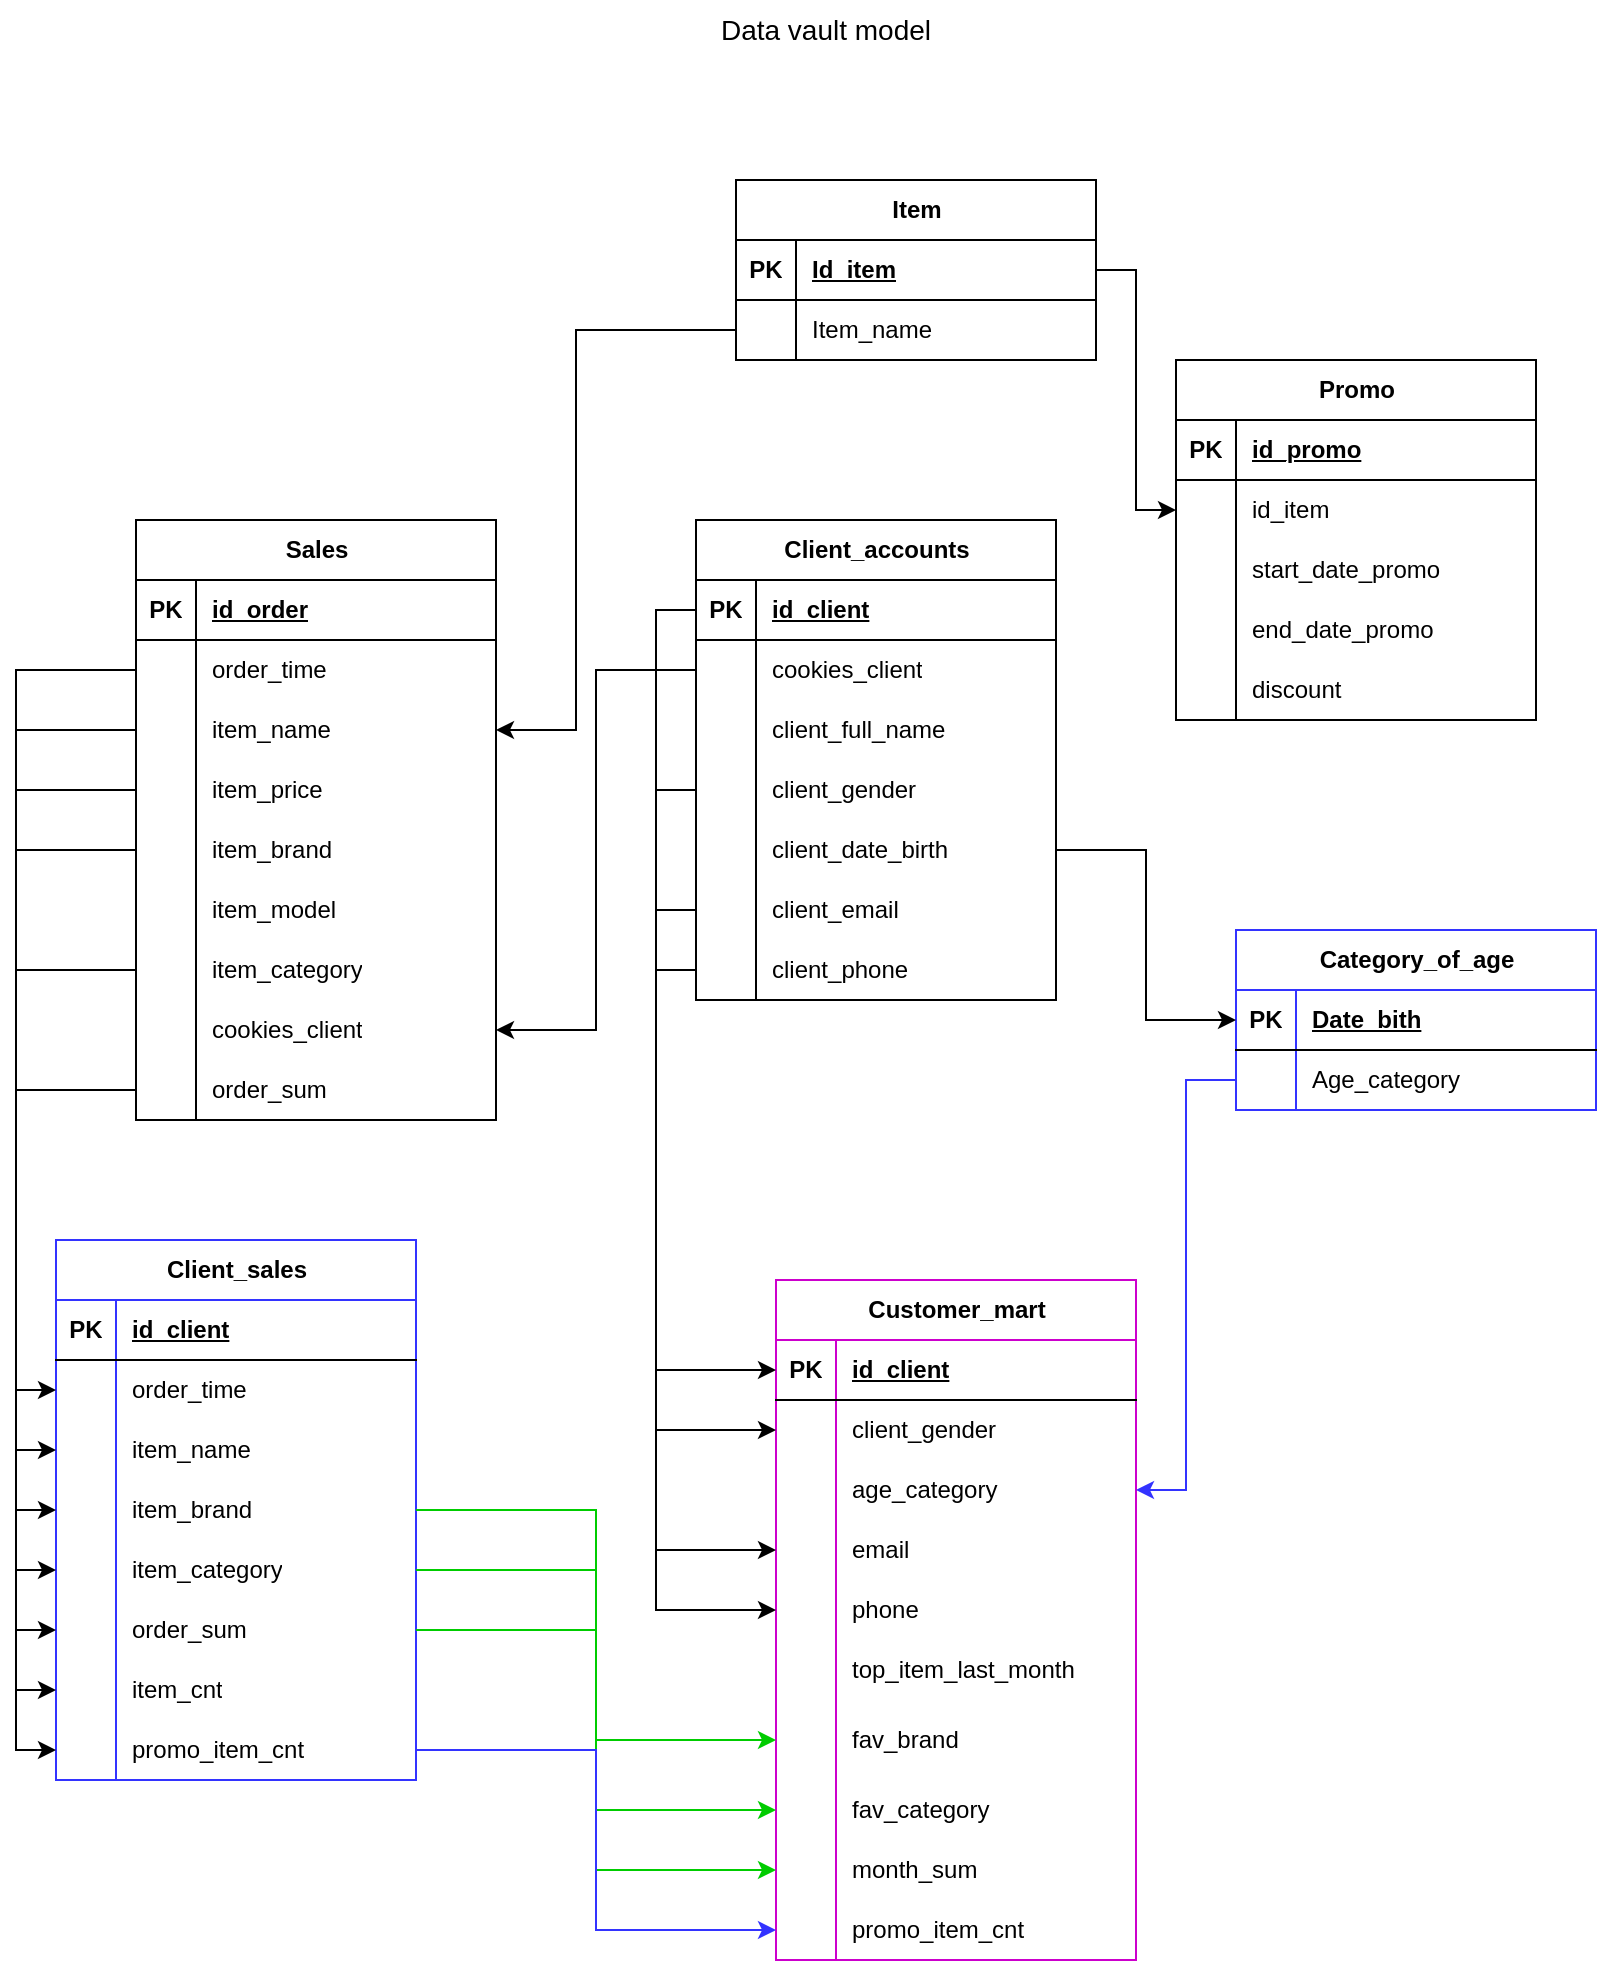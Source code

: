 <mxfile version="21.5.2" type="device">
  <diagram name="Страница 1" id="3GukHvtH6s5k8tKcg5bQ">
    <mxGraphModel dx="1002" dy="1736" grid="1" gridSize="10" guides="1" tooltips="1" connect="1" arrows="1" fold="1" page="1" pageScale="1" pageWidth="827" pageHeight="1169" math="0" shadow="0">
      <root>
        <mxCell id="0" />
        <mxCell id="1" parent="0" />
        <mxCell id="7rFT-JxXXT5qzIqkty-2-1" value="Sales" style="shape=table;startSize=30;container=1;collapsible=1;childLayout=tableLayout;fixedRows=1;rowLines=0;fontStyle=1;align=center;resizeLast=1;html=1;" parent="1" vertex="1">
          <mxGeometry x="80" y="80" width="180" height="300" as="geometry" />
        </mxCell>
        <mxCell id="7rFT-JxXXT5qzIqkty-2-2" value="" style="shape=tableRow;horizontal=0;startSize=0;swimlaneHead=0;swimlaneBody=0;fillColor=none;collapsible=0;dropTarget=0;points=[[0,0.5],[1,0.5]];portConstraint=eastwest;top=0;left=0;right=0;bottom=1;" parent="7rFT-JxXXT5qzIqkty-2-1" vertex="1">
          <mxGeometry y="30" width="180" height="30" as="geometry" />
        </mxCell>
        <mxCell id="7rFT-JxXXT5qzIqkty-2-3" value="PK" style="shape=partialRectangle;connectable=0;fillColor=none;top=0;left=0;bottom=0;right=0;fontStyle=1;overflow=hidden;whiteSpace=wrap;html=1;" parent="7rFT-JxXXT5qzIqkty-2-2" vertex="1">
          <mxGeometry width="30" height="30" as="geometry">
            <mxRectangle width="30" height="30" as="alternateBounds" />
          </mxGeometry>
        </mxCell>
        <mxCell id="7rFT-JxXXT5qzIqkty-2-4" value="id_order" style="shape=partialRectangle;connectable=0;fillColor=none;top=0;left=0;bottom=0;right=0;align=left;spacingLeft=6;fontStyle=5;overflow=hidden;whiteSpace=wrap;html=1;" parent="7rFT-JxXXT5qzIqkty-2-2" vertex="1">
          <mxGeometry x="30" width="150" height="30" as="geometry">
            <mxRectangle width="150" height="30" as="alternateBounds" />
          </mxGeometry>
        </mxCell>
        <mxCell id="7rFT-JxXXT5qzIqkty-2-5" value="" style="shape=tableRow;horizontal=0;startSize=0;swimlaneHead=0;swimlaneBody=0;fillColor=none;collapsible=0;dropTarget=0;points=[[0,0.5],[1,0.5]];portConstraint=eastwest;top=0;left=0;right=0;bottom=0;" parent="7rFT-JxXXT5qzIqkty-2-1" vertex="1">
          <mxGeometry y="60" width="180" height="30" as="geometry" />
        </mxCell>
        <mxCell id="7rFT-JxXXT5qzIqkty-2-6" value="" style="shape=partialRectangle;connectable=0;fillColor=none;top=0;left=0;bottom=0;right=0;editable=1;overflow=hidden;whiteSpace=wrap;html=1;" parent="7rFT-JxXXT5qzIqkty-2-5" vertex="1">
          <mxGeometry width="30" height="30" as="geometry">
            <mxRectangle width="30" height="30" as="alternateBounds" />
          </mxGeometry>
        </mxCell>
        <mxCell id="7rFT-JxXXT5qzIqkty-2-7" value="order_time" style="shape=partialRectangle;connectable=0;fillColor=none;top=0;left=0;bottom=0;right=0;align=left;spacingLeft=6;overflow=hidden;whiteSpace=wrap;html=1;" parent="7rFT-JxXXT5qzIqkty-2-5" vertex="1">
          <mxGeometry x="30" width="150" height="30" as="geometry">
            <mxRectangle width="150" height="30" as="alternateBounds" />
          </mxGeometry>
        </mxCell>
        <mxCell id="7rFT-JxXXT5qzIqkty-2-8" value="" style="shape=tableRow;horizontal=0;startSize=0;swimlaneHead=0;swimlaneBody=0;fillColor=none;collapsible=0;dropTarget=0;points=[[0,0.5],[1,0.5]];portConstraint=eastwest;top=0;left=0;right=0;bottom=0;" parent="7rFT-JxXXT5qzIqkty-2-1" vertex="1">
          <mxGeometry y="90" width="180" height="30" as="geometry" />
        </mxCell>
        <mxCell id="7rFT-JxXXT5qzIqkty-2-9" value="" style="shape=partialRectangle;connectable=0;fillColor=none;top=0;left=0;bottom=0;right=0;editable=1;overflow=hidden;whiteSpace=wrap;html=1;" parent="7rFT-JxXXT5qzIqkty-2-8" vertex="1">
          <mxGeometry width="30" height="30" as="geometry">
            <mxRectangle width="30" height="30" as="alternateBounds" />
          </mxGeometry>
        </mxCell>
        <mxCell id="7rFT-JxXXT5qzIqkty-2-10" value="item_name" style="shape=partialRectangle;connectable=0;fillColor=none;top=0;left=0;bottom=0;right=0;align=left;spacingLeft=6;overflow=hidden;whiteSpace=wrap;html=1;" parent="7rFT-JxXXT5qzIqkty-2-8" vertex="1">
          <mxGeometry x="30" width="150" height="30" as="geometry">
            <mxRectangle width="150" height="30" as="alternateBounds" />
          </mxGeometry>
        </mxCell>
        <mxCell id="7rFT-JxXXT5qzIqkty-2-11" value="" style="shape=tableRow;horizontal=0;startSize=0;swimlaneHead=0;swimlaneBody=0;fillColor=none;collapsible=0;dropTarget=0;points=[[0,0.5],[1,0.5]];portConstraint=eastwest;top=0;left=0;right=0;bottom=0;" parent="7rFT-JxXXT5qzIqkty-2-1" vertex="1">
          <mxGeometry y="120" width="180" height="30" as="geometry" />
        </mxCell>
        <mxCell id="7rFT-JxXXT5qzIqkty-2-12" value="" style="shape=partialRectangle;connectable=0;fillColor=none;top=0;left=0;bottom=0;right=0;editable=1;overflow=hidden;whiteSpace=wrap;html=1;" parent="7rFT-JxXXT5qzIqkty-2-11" vertex="1">
          <mxGeometry width="30" height="30" as="geometry">
            <mxRectangle width="30" height="30" as="alternateBounds" />
          </mxGeometry>
        </mxCell>
        <mxCell id="7rFT-JxXXT5qzIqkty-2-13" value="item_price" style="shape=partialRectangle;connectable=0;fillColor=none;top=0;left=0;bottom=0;right=0;align=left;spacingLeft=6;overflow=hidden;whiteSpace=wrap;html=1;" parent="7rFT-JxXXT5qzIqkty-2-11" vertex="1">
          <mxGeometry x="30" width="150" height="30" as="geometry">
            <mxRectangle width="150" height="30" as="alternateBounds" />
          </mxGeometry>
        </mxCell>
        <mxCell id="7rFT-JxXXT5qzIqkty-2-76" style="shape=tableRow;horizontal=0;startSize=0;swimlaneHead=0;swimlaneBody=0;fillColor=none;collapsible=0;dropTarget=0;points=[[0,0.5],[1,0.5]];portConstraint=eastwest;top=0;left=0;right=0;bottom=0;" parent="7rFT-JxXXT5qzIqkty-2-1" vertex="1">
          <mxGeometry y="150" width="180" height="30" as="geometry" />
        </mxCell>
        <mxCell id="7rFT-JxXXT5qzIqkty-2-77" style="shape=partialRectangle;connectable=0;fillColor=none;top=0;left=0;bottom=0;right=0;editable=1;overflow=hidden;whiteSpace=wrap;html=1;" parent="7rFT-JxXXT5qzIqkty-2-76" vertex="1">
          <mxGeometry width="30" height="30" as="geometry">
            <mxRectangle width="30" height="30" as="alternateBounds" />
          </mxGeometry>
        </mxCell>
        <mxCell id="7rFT-JxXXT5qzIqkty-2-78" value="item_brand" style="shape=partialRectangle;connectable=0;fillColor=none;top=0;left=0;bottom=0;right=0;align=left;spacingLeft=6;overflow=hidden;whiteSpace=wrap;html=1;" parent="7rFT-JxXXT5qzIqkty-2-76" vertex="1">
          <mxGeometry x="30" width="150" height="30" as="geometry">
            <mxRectangle width="150" height="30" as="alternateBounds" />
          </mxGeometry>
        </mxCell>
        <mxCell id="7rFT-JxXXT5qzIqkty-2-14" style="shape=tableRow;horizontal=0;startSize=0;swimlaneHead=0;swimlaneBody=0;fillColor=none;collapsible=0;dropTarget=0;points=[[0,0.5],[1,0.5]];portConstraint=eastwest;top=0;left=0;right=0;bottom=0;" parent="7rFT-JxXXT5qzIqkty-2-1" vertex="1">
          <mxGeometry y="180" width="180" height="30" as="geometry" />
        </mxCell>
        <mxCell id="7rFT-JxXXT5qzIqkty-2-15" style="shape=partialRectangle;connectable=0;fillColor=none;top=0;left=0;bottom=0;right=0;editable=1;overflow=hidden;whiteSpace=wrap;html=1;" parent="7rFT-JxXXT5qzIqkty-2-14" vertex="1">
          <mxGeometry width="30" height="30" as="geometry">
            <mxRectangle width="30" height="30" as="alternateBounds" />
          </mxGeometry>
        </mxCell>
        <mxCell id="7rFT-JxXXT5qzIqkty-2-16" value="item_model" style="shape=partialRectangle;connectable=0;fillColor=none;top=0;left=0;bottom=0;right=0;align=left;spacingLeft=6;overflow=hidden;whiteSpace=wrap;html=1;" parent="7rFT-JxXXT5qzIqkty-2-14" vertex="1">
          <mxGeometry x="30" width="150" height="30" as="geometry">
            <mxRectangle width="150" height="30" as="alternateBounds" />
          </mxGeometry>
        </mxCell>
        <mxCell id="7rFT-JxXXT5qzIqkty-2-17" style="shape=tableRow;horizontal=0;startSize=0;swimlaneHead=0;swimlaneBody=0;fillColor=none;collapsible=0;dropTarget=0;points=[[0,0.5],[1,0.5]];portConstraint=eastwest;top=0;left=0;right=0;bottom=0;" parent="7rFT-JxXXT5qzIqkty-2-1" vertex="1">
          <mxGeometry y="210" width="180" height="30" as="geometry" />
        </mxCell>
        <mxCell id="7rFT-JxXXT5qzIqkty-2-18" style="shape=partialRectangle;connectable=0;fillColor=none;top=0;left=0;bottom=0;right=0;editable=1;overflow=hidden;whiteSpace=wrap;html=1;" parent="7rFT-JxXXT5qzIqkty-2-17" vertex="1">
          <mxGeometry width="30" height="30" as="geometry">
            <mxRectangle width="30" height="30" as="alternateBounds" />
          </mxGeometry>
        </mxCell>
        <mxCell id="7rFT-JxXXT5qzIqkty-2-19" value="item_category" style="shape=partialRectangle;connectable=0;fillColor=none;top=0;left=0;bottom=0;right=0;align=left;spacingLeft=6;overflow=hidden;whiteSpace=wrap;html=1;" parent="7rFT-JxXXT5qzIqkty-2-17" vertex="1">
          <mxGeometry x="30" width="150" height="30" as="geometry">
            <mxRectangle width="150" height="30" as="alternateBounds" />
          </mxGeometry>
        </mxCell>
        <mxCell id="7rFT-JxXXT5qzIqkty-2-23" style="shape=tableRow;horizontal=0;startSize=0;swimlaneHead=0;swimlaneBody=0;fillColor=none;collapsible=0;dropTarget=0;points=[[0,0.5],[1,0.5]];portConstraint=eastwest;top=0;left=0;right=0;bottom=0;" parent="7rFT-JxXXT5qzIqkty-2-1" vertex="1">
          <mxGeometry y="240" width="180" height="30" as="geometry" />
        </mxCell>
        <mxCell id="7rFT-JxXXT5qzIqkty-2-24" style="shape=partialRectangle;connectable=0;fillColor=none;top=0;left=0;bottom=0;right=0;editable=1;overflow=hidden;whiteSpace=wrap;html=1;" parent="7rFT-JxXXT5qzIqkty-2-23" vertex="1">
          <mxGeometry width="30" height="30" as="geometry">
            <mxRectangle width="30" height="30" as="alternateBounds" />
          </mxGeometry>
        </mxCell>
        <mxCell id="7rFT-JxXXT5qzIqkty-2-25" value="cookies_client" style="shape=partialRectangle;connectable=0;fillColor=none;top=0;left=0;bottom=0;right=0;align=left;spacingLeft=6;overflow=hidden;whiteSpace=wrap;html=1;" parent="7rFT-JxXXT5qzIqkty-2-23" vertex="1">
          <mxGeometry x="30" width="150" height="30" as="geometry">
            <mxRectangle width="150" height="30" as="alternateBounds" />
          </mxGeometry>
        </mxCell>
        <mxCell id="7rFT-JxXXT5qzIqkty-2-20" style="shape=tableRow;horizontal=0;startSize=0;swimlaneHead=0;swimlaneBody=0;fillColor=none;collapsible=0;dropTarget=0;points=[[0,0.5],[1,0.5]];portConstraint=eastwest;top=0;left=0;right=0;bottom=0;" parent="7rFT-JxXXT5qzIqkty-2-1" vertex="1">
          <mxGeometry y="270" width="180" height="30" as="geometry" />
        </mxCell>
        <mxCell id="7rFT-JxXXT5qzIqkty-2-21" style="shape=partialRectangle;connectable=0;fillColor=none;top=0;left=0;bottom=0;right=0;editable=1;overflow=hidden;whiteSpace=wrap;html=1;" parent="7rFT-JxXXT5qzIqkty-2-20" vertex="1">
          <mxGeometry width="30" height="30" as="geometry">
            <mxRectangle width="30" height="30" as="alternateBounds" />
          </mxGeometry>
        </mxCell>
        <mxCell id="7rFT-JxXXT5qzIqkty-2-22" value="order_sum" style="shape=partialRectangle;connectable=0;fillColor=none;top=0;left=0;bottom=0;right=0;align=left;spacingLeft=6;overflow=hidden;whiteSpace=wrap;html=1;" parent="7rFT-JxXXT5qzIqkty-2-20" vertex="1">
          <mxGeometry x="30" width="150" height="30" as="geometry">
            <mxRectangle width="150" height="30" as="alternateBounds" />
          </mxGeometry>
        </mxCell>
        <mxCell id="7rFT-JxXXT5qzIqkty-2-26" value="Client_accounts" style="shape=table;startSize=30;container=1;collapsible=1;childLayout=tableLayout;fixedRows=1;rowLines=0;fontStyle=1;align=center;resizeLast=1;html=1;" parent="1" vertex="1">
          <mxGeometry x="360" y="80" width="180" height="240" as="geometry" />
        </mxCell>
        <mxCell id="7rFT-JxXXT5qzIqkty-2-27" value="" style="shape=tableRow;horizontal=0;startSize=0;swimlaneHead=0;swimlaneBody=0;fillColor=none;collapsible=0;dropTarget=0;points=[[0,0.5],[1,0.5]];portConstraint=eastwest;top=0;left=0;right=0;bottom=1;" parent="7rFT-JxXXT5qzIqkty-2-26" vertex="1">
          <mxGeometry y="30" width="180" height="30" as="geometry" />
        </mxCell>
        <mxCell id="7rFT-JxXXT5qzIqkty-2-28" value="PK" style="shape=partialRectangle;connectable=0;fillColor=none;top=0;left=0;bottom=0;right=0;fontStyle=1;overflow=hidden;whiteSpace=wrap;html=1;" parent="7rFT-JxXXT5qzIqkty-2-27" vertex="1">
          <mxGeometry width="30" height="30" as="geometry">
            <mxRectangle width="30" height="30" as="alternateBounds" />
          </mxGeometry>
        </mxCell>
        <mxCell id="7rFT-JxXXT5qzIqkty-2-29" value="id_client" style="shape=partialRectangle;connectable=0;fillColor=none;top=0;left=0;bottom=0;right=0;align=left;spacingLeft=6;fontStyle=5;overflow=hidden;whiteSpace=wrap;html=1;" parent="7rFT-JxXXT5qzIqkty-2-27" vertex="1">
          <mxGeometry x="30" width="150" height="30" as="geometry">
            <mxRectangle width="150" height="30" as="alternateBounds" />
          </mxGeometry>
        </mxCell>
        <mxCell id="7rFT-JxXXT5qzIqkty-2-30" value="" style="shape=tableRow;horizontal=0;startSize=0;swimlaneHead=0;swimlaneBody=0;fillColor=none;collapsible=0;dropTarget=0;points=[[0,0.5],[1,0.5]];portConstraint=eastwest;top=0;left=0;right=0;bottom=0;" parent="7rFT-JxXXT5qzIqkty-2-26" vertex="1">
          <mxGeometry y="60" width="180" height="30" as="geometry" />
        </mxCell>
        <mxCell id="7rFT-JxXXT5qzIqkty-2-31" value="" style="shape=partialRectangle;connectable=0;fillColor=none;top=0;left=0;bottom=0;right=0;editable=1;overflow=hidden;whiteSpace=wrap;html=1;" parent="7rFT-JxXXT5qzIqkty-2-30" vertex="1">
          <mxGeometry width="30" height="30" as="geometry">
            <mxRectangle width="30" height="30" as="alternateBounds" />
          </mxGeometry>
        </mxCell>
        <mxCell id="7rFT-JxXXT5qzIqkty-2-32" value="cookies_client" style="shape=partialRectangle;connectable=0;fillColor=none;top=0;left=0;bottom=0;right=0;align=left;spacingLeft=6;overflow=hidden;whiteSpace=wrap;html=1;" parent="7rFT-JxXXT5qzIqkty-2-30" vertex="1">
          <mxGeometry x="30" width="150" height="30" as="geometry">
            <mxRectangle width="150" height="30" as="alternateBounds" />
          </mxGeometry>
        </mxCell>
        <mxCell id="7rFT-JxXXT5qzIqkty-2-33" value="" style="shape=tableRow;horizontal=0;startSize=0;swimlaneHead=0;swimlaneBody=0;fillColor=none;collapsible=0;dropTarget=0;points=[[0,0.5],[1,0.5]];portConstraint=eastwest;top=0;left=0;right=0;bottom=0;" parent="7rFT-JxXXT5qzIqkty-2-26" vertex="1">
          <mxGeometry y="90" width="180" height="30" as="geometry" />
        </mxCell>
        <mxCell id="7rFT-JxXXT5qzIqkty-2-34" value="" style="shape=partialRectangle;connectable=0;fillColor=none;top=0;left=0;bottom=0;right=0;editable=1;overflow=hidden;whiteSpace=wrap;html=1;" parent="7rFT-JxXXT5qzIqkty-2-33" vertex="1">
          <mxGeometry width="30" height="30" as="geometry">
            <mxRectangle width="30" height="30" as="alternateBounds" />
          </mxGeometry>
        </mxCell>
        <mxCell id="7rFT-JxXXT5qzIqkty-2-35" value="client_full_name" style="shape=partialRectangle;connectable=0;fillColor=none;top=0;left=0;bottom=0;right=0;align=left;spacingLeft=6;overflow=hidden;whiteSpace=wrap;html=1;" parent="7rFT-JxXXT5qzIqkty-2-33" vertex="1">
          <mxGeometry x="30" width="150" height="30" as="geometry">
            <mxRectangle width="150" height="30" as="alternateBounds" />
          </mxGeometry>
        </mxCell>
        <mxCell id="7rFT-JxXXT5qzIqkty-2-36" value="" style="shape=tableRow;horizontal=0;startSize=0;swimlaneHead=0;swimlaneBody=0;fillColor=none;collapsible=0;dropTarget=0;points=[[0,0.5],[1,0.5]];portConstraint=eastwest;top=0;left=0;right=0;bottom=0;" parent="7rFT-JxXXT5qzIqkty-2-26" vertex="1">
          <mxGeometry y="120" width="180" height="30" as="geometry" />
        </mxCell>
        <mxCell id="7rFT-JxXXT5qzIqkty-2-37" value="" style="shape=partialRectangle;connectable=0;fillColor=none;top=0;left=0;bottom=0;right=0;editable=1;overflow=hidden;whiteSpace=wrap;html=1;" parent="7rFT-JxXXT5qzIqkty-2-36" vertex="1">
          <mxGeometry width="30" height="30" as="geometry">
            <mxRectangle width="30" height="30" as="alternateBounds" />
          </mxGeometry>
        </mxCell>
        <mxCell id="7rFT-JxXXT5qzIqkty-2-38" value="client_gender" style="shape=partialRectangle;connectable=0;fillColor=none;top=0;left=0;bottom=0;right=0;align=left;spacingLeft=6;overflow=hidden;whiteSpace=wrap;html=1;" parent="7rFT-JxXXT5qzIqkty-2-36" vertex="1">
          <mxGeometry x="30" width="150" height="30" as="geometry">
            <mxRectangle width="150" height="30" as="alternateBounds" />
          </mxGeometry>
        </mxCell>
        <mxCell id="7rFT-JxXXT5qzIqkty-2-39" style="shape=tableRow;horizontal=0;startSize=0;swimlaneHead=0;swimlaneBody=0;fillColor=none;collapsible=0;dropTarget=0;points=[[0,0.5],[1,0.5]];portConstraint=eastwest;top=0;left=0;right=0;bottom=0;" parent="7rFT-JxXXT5qzIqkty-2-26" vertex="1">
          <mxGeometry y="150" width="180" height="30" as="geometry" />
        </mxCell>
        <mxCell id="7rFT-JxXXT5qzIqkty-2-40" style="shape=partialRectangle;connectable=0;fillColor=none;top=0;left=0;bottom=0;right=0;editable=1;overflow=hidden;whiteSpace=wrap;html=1;" parent="7rFT-JxXXT5qzIqkty-2-39" vertex="1">
          <mxGeometry width="30" height="30" as="geometry">
            <mxRectangle width="30" height="30" as="alternateBounds" />
          </mxGeometry>
        </mxCell>
        <mxCell id="7rFT-JxXXT5qzIqkty-2-41" value="client_date_birth" style="shape=partialRectangle;connectable=0;fillColor=none;top=0;left=0;bottom=0;right=0;align=left;spacingLeft=6;overflow=hidden;whiteSpace=wrap;html=1;" parent="7rFT-JxXXT5qzIqkty-2-39" vertex="1">
          <mxGeometry x="30" width="150" height="30" as="geometry">
            <mxRectangle width="150" height="30" as="alternateBounds" />
          </mxGeometry>
        </mxCell>
        <mxCell id="7rFT-JxXXT5qzIqkty-2-42" style="shape=tableRow;horizontal=0;startSize=0;swimlaneHead=0;swimlaneBody=0;fillColor=none;collapsible=0;dropTarget=0;points=[[0,0.5],[1,0.5]];portConstraint=eastwest;top=0;left=0;right=0;bottom=0;" parent="7rFT-JxXXT5qzIqkty-2-26" vertex="1">
          <mxGeometry y="180" width="180" height="30" as="geometry" />
        </mxCell>
        <mxCell id="7rFT-JxXXT5qzIqkty-2-43" style="shape=partialRectangle;connectable=0;fillColor=none;top=0;left=0;bottom=0;right=0;editable=1;overflow=hidden;whiteSpace=wrap;html=1;" parent="7rFT-JxXXT5qzIqkty-2-42" vertex="1">
          <mxGeometry width="30" height="30" as="geometry">
            <mxRectangle width="30" height="30" as="alternateBounds" />
          </mxGeometry>
        </mxCell>
        <mxCell id="7rFT-JxXXT5qzIqkty-2-44" value="client_email" style="shape=partialRectangle;connectable=0;fillColor=none;top=0;left=0;bottom=0;right=0;align=left;spacingLeft=6;overflow=hidden;whiteSpace=wrap;html=1;" parent="7rFT-JxXXT5qzIqkty-2-42" vertex="1">
          <mxGeometry x="30" width="150" height="30" as="geometry">
            <mxRectangle width="150" height="30" as="alternateBounds" />
          </mxGeometry>
        </mxCell>
        <mxCell id="7rFT-JxXXT5qzIqkty-2-45" style="shape=tableRow;horizontal=0;startSize=0;swimlaneHead=0;swimlaneBody=0;fillColor=none;collapsible=0;dropTarget=0;points=[[0,0.5],[1,0.5]];portConstraint=eastwest;top=0;left=0;right=0;bottom=0;" parent="7rFT-JxXXT5qzIqkty-2-26" vertex="1">
          <mxGeometry y="210" width="180" height="30" as="geometry" />
        </mxCell>
        <mxCell id="7rFT-JxXXT5qzIqkty-2-46" style="shape=partialRectangle;connectable=0;fillColor=none;top=0;left=0;bottom=0;right=0;editable=1;overflow=hidden;whiteSpace=wrap;html=1;" parent="7rFT-JxXXT5qzIqkty-2-45" vertex="1">
          <mxGeometry width="30" height="30" as="geometry">
            <mxRectangle width="30" height="30" as="alternateBounds" />
          </mxGeometry>
        </mxCell>
        <mxCell id="7rFT-JxXXT5qzIqkty-2-47" value="client_phone" style="shape=partialRectangle;connectable=0;fillColor=none;top=0;left=0;bottom=0;right=0;align=left;spacingLeft=6;overflow=hidden;whiteSpace=wrap;html=1;" parent="7rFT-JxXXT5qzIqkty-2-45" vertex="1">
          <mxGeometry x="30" width="150" height="30" as="geometry">
            <mxRectangle width="150" height="30" as="alternateBounds" />
          </mxGeometry>
        </mxCell>
        <mxCell id="7rFT-JxXXT5qzIqkty-2-51" value="Promo" style="shape=table;startSize=30;container=1;collapsible=1;childLayout=tableLayout;fixedRows=1;rowLines=0;fontStyle=1;align=center;resizeLast=1;html=1;" parent="1" vertex="1">
          <mxGeometry x="600" width="180" height="180" as="geometry" />
        </mxCell>
        <mxCell id="7rFT-JxXXT5qzIqkty-2-52" value="" style="shape=tableRow;horizontal=0;startSize=0;swimlaneHead=0;swimlaneBody=0;fillColor=none;collapsible=0;dropTarget=0;points=[[0,0.5],[1,0.5]];portConstraint=eastwest;top=0;left=0;right=0;bottom=1;" parent="7rFT-JxXXT5qzIqkty-2-51" vertex="1">
          <mxGeometry y="30" width="180" height="30" as="geometry" />
        </mxCell>
        <mxCell id="7rFT-JxXXT5qzIqkty-2-53" value="PK" style="shape=partialRectangle;connectable=0;fillColor=none;top=0;left=0;bottom=0;right=0;fontStyle=1;overflow=hidden;whiteSpace=wrap;html=1;" parent="7rFT-JxXXT5qzIqkty-2-52" vertex="1">
          <mxGeometry width="30" height="30" as="geometry">
            <mxRectangle width="30" height="30" as="alternateBounds" />
          </mxGeometry>
        </mxCell>
        <mxCell id="7rFT-JxXXT5qzIqkty-2-54" value="id_promo" style="shape=partialRectangle;connectable=0;fillColor=none;top=0;left=0;bottom=0;right=0;align=left;spacingLeft=6;fontStyle=5;overflow=hidden;whiteSpace=wrap;html=1;" parent="7rFT-JxXXT5qzIqkty-2-52" vertex="1">
          <mxGeometry x="30" width="150" height="30" as="geometry">
            <mxRectangle width="150" height="30" as="alternateBounds" />
          </mxGeometry>
        </mxCell>
        <mxCell id="7rFT-JxXXT5qzIqkty-2-55" value="" style="shape=tableRow;horizontal=0;startSize=0;swimlaneHead=0;swimlaneBody=0;fillColor=none;collapsible=0;dropTarget=0;points=[[0,0.5],[1,0.5]];portConstraint=eastwest;top=0;left=0;right=0;bottom=0;" parent="7rFT-JxXXT5qzIqkty-2-51" vertex="1">
          <mxGeometry y="60" width="180" height="30" as="geometry" />
        </mxCell>
        <mxCell id="7rFT-JxXXT5qzIqkty-2-56" value="" style="shape=partialRectangle;connectable=0;fillColor=none;top=0;left=0;bottom=0;right=0;editable=1;overflow=hidden;whiteSpace=wrap;html=1;" parent="7rFT-JxXXT5qzIqkty-2-55" vertex="1">
          <mxGeometry width="30" height="30" as="geometry">
            <mxRectangle width="30" height="30" as="alternateBounds" />
          </mxGeometry>
        </mxCell>
        <mxCell id="7rFT-JxXXT5qzIqkty-2-57" value="id_item" style="shape=partialRectangle;connectable=0;fillColor=none;top=0;left=0;bottom=0;right=0;align=left;spacingLeft=6;overflow=hidden;whiteSpace=wrap;html=1;" parent="7rFT-JxXXT5qzIqkty-2-55" vertex="1">
          <mxGeometry x="30" width="150" height="30" as="geometry">
            <mxRectangle width="150" height="30" as="alternateBounds" />
          </mxGeometry>
        </mxCell>
        <mxCell id="7rFT-JxXXT5qzIqkty-2-58" value="" style="shape=tableRow;horizontal=0;startSize=0;swimlaneHead=0;swimlaneBody=0;fillColor=none;collapsible=0;dropTarget=0;points=[[0,0.5],[1,0.5]];portConstraint=eastwest;top=0;left=0;right=0;bottom=0;" parent="7rFT-JxXXT5qzIqkty-2-51" vertex="1">
          <mxGeometry y="90" width="180" height="30" as="geometry" />
        </mxCell>
        <mxCell id="7rFT-JxXXT5qzIqkty-2-59" value="" style="shape=partialRectangle;connectable=0;fillColor=none;top=0;left=0;bottom=0;right=0;editable=1;overflow=hidden;whiteSpace=wrap;html=1;" parent="7rFT-JxXXT5qzIqkty-2-58" vertex="1">
          <mxGeometry width="30" height="30" as="geometry">
            <mxRectangle width="30" height="30" as="alternateBounds" />
          </mxGeometry>
        </mxCell>
        <mxCell id="7rFT-JxXXT5qzIqkty-2-60" value="start_date_promo" style="shape=partialRectangle;connectable=0;fillColor=none;top=0;left=0;bottom=0;right=0;align=left;spacingLeft=6;overflow=hidden;whiteSpace=wrap;html=1;" parent="7rFT-JxXXT5qzIqkty-2-58" vertex="1">
          <mxGeometry x="30" width="150" height="30" as="geometry">
            <mxRectangle width="150" height="30" as="alternateBounds" />
          </mxGeometry>
        </mxCell>
        <mxCell id="7rFT-JxXXT5qzIqkty-2-61" value="" style="shape=tableRow;horizontal=0;startSize=0;swimlaneHead=0;swimlaneBody=0;fillColor=none;collapsible=0;dropTarget=0;points=[[0,0.5],[1,0.5]];portConstraint=eastwest;top=0;left=0;right=0;bottom=0;" parent="7rFT-JxXXT5qzIqkty-2-51" vertex="1">
          <mxGeometry y="120" width="180" height="30" as="geometry" />
        </mxCell>
        <mxCell id="7rFT-JxXXT5qzIqkty-2-62" value="" style="shape=partialRectangle;connectable=0;fillColor=none;top=0;left=0;bottom=0;right=0;editable=1;overflow=hidden;whiteSpace=wrap;html=1;" parent="7rFT-JxXXT5qzIqkty-2-61" vertex="1">
          <mxGeometry width="30" height="30" as="geometry">
            <mxRectangle width="30" height="30" as="alternateBounds" />
          </mxGeometry>
        </mxCell>
        <mxCell id="7rFT-JxXXT5qzIqkty-2-63" value="end_date_promo" style="shape=partialRectangle;connectable=0;fillColor=none;top=0;left=0;bottom=0;right=0;align=left;spacingLeft=6;overflow=hidden;whiteSpace=wrap;html=1;" parent="7rFT-JxXXT5qzIqkty-2-61" vertex="1">
          <mxGeometry x="30" width="150" height="30" as="geometry">
            <mxRectangle width="150" height="30" as="alternateBounds" />
          </mxGeometry>
        </mxCell>
        <mxCell id="7rFT-JxXXT5qzIqkty-2-64" style="shape=tableRow;horizontal=0;startSize=0;swimlaneHead=0;swimlaneBody=0;fillColor=none;collapsible=0;dropTarget=0;points=[[0,0.5],[1,0.5]];portConstraint=eastwest;top=0;left=0;right=0;bottom=0;" parent="7rFT-JxXXT5qzIqkty-2-51" vertex="1">
          <mxGeometry y="150" width="180" height="30" as="geometry" />
        </mxCell>
        <mxCell id="7rFT-JxXXT5qzIqkty-2-65" style="shape=partialRectangle;connectable=0;fillColor=none;top=0;left=0;bottom=0;right=0;editable=1;overflow=hidden;whiteSpace=wrap;html=1;" parent="7rFT-JxXXT5qzIqkty-2-64" vertex="1">
          <mxGeometry width="30" height="30" as="geometry">
            <mxRectangle width="30" height="30" as="alternateBounds" />
          </mxGeometry>
        </mxCell>
        <mxCell id="7rFT-JxXXT5qzIqkty-2-66" value="discount" style="shape=partialRectangle;connectable=0;fillColor=none;top=0;left=0;bottom=0;right=0;align=left;spacingLeft=6;overflow=hidden;whiteSpace=wrap;html=1;" parent="7rFT-JxXXT5qzIqkty-2-64" vertex="1">
          <mxGeometry x="30" width="150" height="30" as="geometry">
            <mxRectangle width="150" height="30" as="alternateBounds" />
          </mxGeometry>
        </mxCell>
        <mxCell id="7rFT-JxXXT5qzIqkty-2-79" value="Customer_mart" style="shape=table;startSize=30;container=1;collapsible=1;childLayout=tableLayout;fixedRows=1;rowLines=0;fontStyle=1;align=center;resizeLast=1;html=1;strokeColor=#CC00CC;" parent="1" vertex="1">
          <mxGeometry x="400" y="460" width="180" height="340" as="geometry" />
        </mxCell>
        <mxCell id="7rFT-JxXXT5qzIqkty-2-80" value="" style="shape=tableRow;horizontal=0;startSize=0;swimlaneHead=0;swimlaneBody=0;fillColor=none;collapsible=0;dropTarget=0;points=[[0,0.5],[1,0.5]];portConstraint=eastwest;top=0;left=0;right=0;bottom=1;" parent="7rFT-JxXXT5qzIqkty-2-79" vertex="1">
          <mxGeometry y="30" width="180" height="30" as="geometry" />
        </mxCell>
        <mxCell id="7rFT-JxXXT5qzIqkty-2-81" value="PK" style="shape=partialRectangle;connectable=0;fillColor=none;top=0;left=0;bottom=0;right=0;fontStyle=1;overflow=hidden;whiteSpace=wrap;html=1;" parent="7rFT-JxXXT5qzIqkty-2-80" vertex="1">
          <mxGeometry width="30" height="30" as="geometry">
            <mxRectangle width="30" height="30" as="alternateBounds" />
          </mxGeometry>
        </mxCell>
        <mxCell id="7rFT-JxXXT5qzIqkty-2-82" value="id_client" style="shape=partialRectangle;connectable=0;fillColor=none;top=0;left=0;bottom=0;right=0;align=left;spacingLeft=6;fontStyle=5;overflow=hidden;whiteSpace=wrap;html=1;" parent="7rFT-JxXXT5qzIqkty-2-80" vertex="1">
          <mxGeometry x="30" width="150" height="30" as="geometry">
            <mxRectangle width="150" height="30" as="alternateBounds" />
          </mxGeometry>
        </mxCell>
        <mxCell id="7rFT-JxXXT5qzIqkty-2-83" value="" style="shape=tableRow;horizontal=0;startSize=0;swimlaneHead=0;swimlaneBody=0;fillColor=none;collapsible=0;dropTarget=0;points=[[0,0.5],[1,0.5]];portConstraint=eastwest;top=0;left=0;right=0;bottom=0;" parent="7rFT-JxXXT5qzIqkty-2-79" vertex="1">
          <mxGeometry y="60" width="180" height="30" as="geometry" />
        </mxCell>
        <mxCell id="7rFT-JxXXT5qzIqkty-2-84" value="" style="shape=partialRectangle;connectable=0;fillColor=none;top=0;left=0;bottom=0;right=0;editable=1;overflow=hidden;whiteSpace=wrap;html=1;" parent="7rFT-JxXXT5qzIqkty-2-83" vertex="1">
          <mxGeometry width="30" height="30" as="geometry">
            <mxRectangle width="30" height="30" as="alternateBounds" />
          </mxGeometry>
        </mxCell>
        <mxCell id="7rFT-JxXXT5qzIqkty-2-85" value="client_gender" style="shape=partialRectangle;connectable=0;fillColor=none;top=0;left=0;bottom=0;right=0;align=left;spacingLeft=6;overflow=hidden;whiteSpace=wrap;html=1;" parent="7rFT-JxXXT5qzIqkty-2-83" vertex="1">
          <mxGeometry x="30" width="150" height="30" as="geometry">
            <mxRectangle width="150" height="30" as="alternateBounds" />
          </mxGeometry>
        </mxCell>
        <mxCell id="7rFT-JxXXT5qzIqkty-2-86" value="" style="shape=tableRow;horizontal=0;startSize=0;swimlaneHead=0;swimlaneBody=0;fillColor=none;collapsible=0;dropTarget=0;points=[[0,0.5],[1,0.5]];portConstraint=eastwest;top=0;left=0;right=0;bottom=0;" parent="7rFT-JxXXT5qzIqkty-2-79" vertex="1">
          <mxGeometry y="90" width="180" height="30" as="geometry" />
        </mxCell>
        <mxCell id="7rFT-JxXXT5qzIqkty-2-87" value="" style="shape=partialRectangle;connectable=0;fillColor=none;top=0;left=0;bottom=0;right=0;editable=1;overflow=hidden;whiteSpace=wrap;html=1;" parent="7rFT-JxXXT5qzIqkty-2-86" vertex="1">
          <mxGeometry width="30" height="30" as="geometry">
            <mxRectangle width="30" height="30" as="alternateBounds" />
          </mxGeometry>
        </mxCell>
        <mxCell id="7rFT-JxXXT5qzIqkty-2-88" value="age_category" style="shape=partialRectangle;connectable=0;fillColor=none;top=0;left=0;bottom=0;right=0;align=left;spacingLeft=6;overflow=hidden;whiteSpace=wrap;html=1;" parent="7rFT-JxXXT5qzIqkty-2-86" vertex="1">
          <mxGeometry x="30" width="150" height="30" as="geometry">
            <mxRectangle width="150" height="30" as="alternateBounds" />
          </mxGeometry>
        </mxCell>
        <mxCell id="7rFT-JxXXT5qzIqkty-2-89" value="" style="shape=tableRow;horizontal=0;startSize=0;swimlaneHead=0;swimlaneBody=0;fillColor=none;collapsible=0;dropTarget=0;points=[[0,0.5],[1,0.5]];portConstraint=eastwest;top=0;left=0;right=0;bottom=0;" parent="7rFT-JxXXT5qzIqkty-2-79" vertex="1">
          <mxGeometry y="120" width="180" height="30" as="geometry" />
        </mxCell>
        <mxCell id="7rFT-JxXXT5qzIqkty-2-90" value="" style="shape=partialRectangle;connectable=0;fillColor=none;top=0;left=0;bottom=0;right=0;editable=1;overflow=hidden;whiteSpace=wrap;html=1;" parent="7rFT-JxXXT5qzIqkty-2-89" vertex="1">
          <mxGeometry width="30" height="30" as="geometry">
            <mxRectangle width="30" height="30" as="alternateBounds" />
          </mxGeometry>
        </mxCell>
        <mxCell id="7rFT-JxXXT5qzIqkty-2-91" value="email" style="shape=partialRectangle;connectable=0;fillColor=none;top=0;left=0;bottom=0;right=0;align=left;spacingLeft=6;overflow=hidden;whiteSpace=wrap;html=1;" parent="7rFT-JxXXT5qzIqkty-2-89" vertex="1">
          <mxGeometry x="30" width="150" height="30" as="geometry">
            <mxRectangle width="150" height="30" as="alternateBounds" />
          </mxGeometry>
        </mxCell>
        <mxCell id="7rFT-JxXXT5qzIqkty-2-92" style="shape=tableRow;horizontal=0;startSize=0;swimlaneHead=0;swimlaneBody=0;fillColor=none;collapsible=0;dropTarget=0;points=[[0,0.5],[1,0.5]];portConstraint=eastwest;top=0;left=0;right=0;bottom=0;" parent="7rFT-JxXXT5qzIqkty-2-79" vertex="1">
          <mxGeometry y="150" width="180" height="30" as="geometry" />
        </mxCell>
        <mxCell id="7rFT-JxXXT5qzIqkty-2-93" style="shape=partialRectangle;connectable=0;fillColor=none;top=0;left=0;bottom=0;right=0;editable=1;overflow=hidden;whiteSpace=wrap;html=1;" parent="7rFT-JxXXT5qzIqkty-2-92" vertex="1">
          <mxGeometry width="30" height="30" as="geometry">
            <mxRectangle width="30" height="30" as="alternateBounds" />
          </mxGeometry>
        </mxCell>
        <mxCell id="7rFT-JxXXT5qzIqkty-2-94" value="phone" style="shape=partialRectangle;connectable=0;fillColor=none;top=0;left=0;bottom=0;right=0;align=left;spacingLeft=6;overflow=hidden;whiteSpace=wrap;html=1;" parent="7rFT-JxXXT5qzIqkty-2-92" vertex="1">
          <mxGeometry x="30" width="150" height="30" as="geometry">
            <mxRectangle width="150" height="30" as="alternateBounds" />
          </mxGeometry>
        </mxCell>
        <mxCell id="7rFT-JxXXT5qzIqkty-2-95" style="shape=tableRow;horizontal=0;startSize=0;swimlaneHead=0;swimlaneBody=0;fillColor=none;collapsible=0;dropTarget=0;points=[[0,0.5],[1,0.5]];portConstraint=eastwest;top=0;left=0;right=0;bottom=0;" parent="7rFT-JxXXT5qzIqkty-2-79" vertex="1">
          <mxGeometry y="180" width="180" height="30" as="geometry" />
        </mxCell>
        <mxCell id="7rFT-JxXXT5qzIqkty-2-96" style="shape=partialRectangle;connectable=0;fillColor=none;top=0;left=0;bottom=0;right=0;editable=1;overflow=hidden;whiteSpace=wrap;html=1;" parent="7rFT-JxXXT5qzIqkty-2-95" vertex="1">
          <mxGeometry width="30" height="30" as="geometry">
            <mxRectangle width="30" height="30" as="alternateBounds" />
          </mxGeometry>
        </mxCell>
        <mxCell id="7rFT-JxXXT5qzIqkty-2-97" value="top_item_last_month" style="shape=partialRectangle;connectable=0;fillColor=none;top=0;left=0;bottom=0;right=0;align=left;spacingLeft=6;overflow=hidden;whiteSpace=wrap;html=1;" parent="7rFT-JxXXT5qzIqkty-2-95" vertex="1">
          <mxGeometry x="30" width="150" height="30" as="geometry">
            <mxRectangle width="150" height="30" as="alternateBounds" />
          </mxGeometry>
        </mxCell>
        <mxCell id="7rFT-JxXXT5qzIqkty-2-98" style="shape=tableRow;horizontal=0;startSize=0;swimlaneHead=0;swimlaneBody=0;fillColor=none;collapsible=0;dropTarget=0;points=[[0,0.5],[1,0.5]];portConstraint=eastwest;top=0;left=0;right=0;bottom=0;" parent="7rFT-JxXXT5qzIqkty-2-79" vertex="1">
          <mxGeometry y="210" width="180" height="40" as="geometry" />
        </mxCell>
        <mxCell id="7rFT-JxXXT5qzIqkty-2-99" style="shape=partialRectangle;connectable=0;fillColor=none;top=0;left=0;bottom=0;right=0;editable=1;overflow=hidden;whiteSpace=wrap;html=1;" parent="7rFT-JxXXT5qzIqkty-2-98" vertex="1">
          <mxGeometry width="30" height="40" as="geometry">
            <mxRectangle width="30" height="40" as="alternateBounds" />
          </mxGeometry>
        </mxCell>
        <mxCell id="7rFT-JxXXT5qzIqkty-2-100" value="fav_brand" style="shape=partialRectangle;connectable=0;fillColor=none;top=0;left=0;bottom=0;right=0;align=left;spacingLeft=6;overflow=hidden;whiteSpace=wrap;html=1;" parent="7rFT-JxXXT5qzIqkty-2-98" vertex="1">
          <mxGeometry x="30" width="150" height="40" as="geometry">
            <mxRectangle width="150" height="40" as="alternateBounds" />
          </mxGeometry>
        </mxCell>
        <mxCell id="7rFT-JxXXT5qzIqkty-2-104" style="shape=tableRow;horizontal=0;startSize=0;swimlaneHead=0;swimlaneBody=0;fillColor=none;collapsible=0;dropTarget=0;points=[[0,0.5],[1,0.5]];portConstraint=eastwest;top=0;left=0;right=0;bottom=0;" parent="7rFT-JxXXT5qzIqkty-2-79" vertex="1">
          <mxGeometry y="250" width="180" height="30" as="geometry" />
        </mxCell>
        <mxCell id="7rFT-JxXXT5qzIqkty-2-105" style="shape=partialRectangle;connectable=0;fillColor=none;top=0;left=0;bottom=0;right=0;editable=1;overflow=hidden;whiteSpace=wrap;html=1;" parent="7rFT-JxXXT5qzIqkty-2-104" vertex="1">
          <mxGeometry width="30" height="30" as="geometry">
            <mxRectangle width="30" height="30" as="alternateBounds" />
          </mxGeometry>
        </mxCell>
        <mxCell id="7rFT-JxXXT5qzIqkty-2-106" value="fav_category" style="shape=partialRectangle;connectable=0;fillColor=none;top=0;left=0;bottom=0;right=0;align=left;spacingLeft=6;overflow=hidden;whiteSpace=wrap;html=1;" parent="7rFT-JxXXT5qzIqkty-2-104" vertex="1">
          <mxGeometry x="30" width="150" height="30" as="geometry">
            <mxRectangle width="150" height="30" as="alternateBounds" />
          </mxGeometry>
        </mxCell>
        <mxCell id="7rFT-JxXXT5qzIqkty-2-101" style="shape=tableRow;horizontal=0;startSize=0;swimlaneHead=0;swimlaneBody=0;fillColor=none;collapsible=0;dropTarget=0;points=[[0,0.5],[1,0.5]];portConstraint=eastwest;top=0;left=0;right=0;bottom=0;" parent="7rFT-JxXXT5qzIqkty-2-79" vertex="1">
          <mxGeometry y="280" width="180" height="30" as="geometry" />
        </mxCell>
        <mxCell id="7rFT-JxXXT5qzIqkty-2-102" style="shape=partialRectangle;connectable=0;fillColor=none;top=0;left=0;bottom=0;right=0;editable=1;overflow=hidden;whiteSpace=wrap;html=1;" parent="7rFT-JxXXT5qzIqkty-2-101" vertex="1">
          <mxGeometry width="30" height="30" as="geometry">
            <mxRectangle width="30" height="30" as="alternateBounds" />
          </mxGeometry>
        </mxCell>
        <mxCell id="7rFT-JxXXT5qzIqkty-2-103" value="month_sum" style="shape=partialRectangle;connectable=0;fillColor=none;top=0;left=0;bottom=0;right=0;align=left;spacingLeft=6;overflow=hidden;whiteSpace=wrap;html=1;" parent="7rFT-JxXXT5qzIqkty-2-101" vertex="1">
          <mxGeometry x="30" width="150" height="30" as="geometry">
            <mxRectangle width="150" height="30" as="alternateBounds" />
          </mxGeometry>
        </mxCell>
        <mxCell id="7rFT-JxXXT5qzIqkty-2-107" style="shape=tableRow;horizontal=0;startSize=0;swimlaneHead=0;swimlaneBody=0;fillColor=none;collapsible=0;dropTarget=0;points=[[0,0.5],[1,0.5]];portConstraint=eastwest;top=0;left=0;right=0;bottom=0;" parent="7rFT-JxXXT5qzIqkty-2-79" vertex="1">
          <mxGeometry y="310" width="180" height="30" as="geometry" />
        </mxCell>
        <mxCell id="7rFT-JxXXT5qzIqkty-2-108" style="shape=partialRectangle;connectable=0;fillColor=none;top=0;left=0;bottom=0;right=0;editable=1;overflow=hidden;whiteSpace=wrap;html=1;" parent="7rFT-JxXXT5qzIqkty-2-107" vertex="1">
          <mxGeometry width="30" height="30" as="geometry">
            <mxRectangle width="30" height="30" as="alternateBounds" />
          </mxGeometry>
        </mxCell>
        <mxCell id="7rFT-JxXXT5qzIqkty-2-109" value="promo_item_cnt" style="shape=partialRectangle;connectable=0;fillColor=none;top=0;left=0;bottom=0;right=0;align=left;spacingLeft=6;overflow=hidden;whiteSpace=wrap;html=1;" parent="7rFT-JxXXT5qzIqkty-2-107" vertex="1">
          <mxGeometry x="30" width="150" height="30" as="geometry">
            <mxRectangle width="150" height="30" as="alternateBounds" />
          </mxGeometry>
        </mxCell>
        <mxCell id="7rFT-JxXXT5qzIqkty-2-110" style="edgeStyle=orthogonalEdgeStyle;rounded=0;orthogonalLoop=1;jettySize=auto;html=1;entryX=0;entryY=0.5;entryDx=0;entryDy=0;exitX=0;exitY=0.5;exitDx=0;exitDy=0;" parent="1" source="7rFT-JxXXT5qzIqkty-2-27" target="7rFT-JxXXT5qzIqkty-2-80" edge="1">
          <mxGeometry relative="1" as="geometry" />
        </mxCell>
        <mxCell id="7rFT-JxXXT5qzIqkty-2-111" style="edgeStyle=orthogonalEdgeStyle;rounded=0;orthogonalLoop=1;jettySize=auto;html=1;entryX=0;entryY=0.5;entryDx=0;entryDy=0;exitX=0;exitY=0.5;exitDx=0;exitDy=0;" parent="1" source="7rFT-JxXXT5qzIqkty-2-36" target="7rFT-JxXXT5qzIqkty-2-83" edge="1">
          <mxGeometry relative="1" as="geometry" />
        </mxCell>
        <mxCell id="7rFT-JxXXT5qzIqkty-2-112" style="edgeStyle=orthogonalEdgeStyle;rounded=0;orthogonalLoop=1;jettySize=auto;html=1;entryX=0;entryY=0.5;entryDx=0;entryDy=0;exitX=0;exitY=0.5;exitDx=0;exitDy=0;" parent="1" source="7rFT-JxXXT5qzIqkty-2-42" target="7rFT-JxXXT5qzIqkty-2-89" edge="1">
          <mxGeometry relative="1" as="geometry" />
        </mxCell>
        <mxCell id="7rFT-JxXXT5qzIqkty-2-113" style="edgeStyle=orthogonalEdgeStyle;rounded=0;orthogonalLoop=1;jettySize=auto;html=1;exitX=0;exitY=0.5;exitDx=0;exitDy=0;" parent="1" source="7rFT-JxXXT5qzIqkty-2-45" target="7rFT-JxXXT5qzIqkty-2-92" edge="1">
          <mxGeometry relative="1" as="geometry" />
        </mxCell>
        <mxCell id="7rFT-JxXXT5qzIqkty-2-114" value="Category_of_age" style="shape=table;startSize=30;container=1;collapsible=1;childLayout=tableLayout;fixedRows=1;rowLines=0;fontStyle=1;align=center;resizeLast=1;html=1;strokeColor=#3333FF;" parent="1" vertex="1">
          <mxGeometry x="630" y="285" width="180" height="90" as="geometry" />
        </mxCell>
        <mxCell id="7rFT-JxXXT5qzIqkty-2-115" value="" style="shape=tableRow;horizontal=0;startSize=0;swimlaneHead=0;swimlaneBody=0;fillColor=none;collapsible=0;dropTarget=0;points=[[0,0.5],[1,0.5]];portConstraint=eastwest;top=0;left=0;right=0;bottom=1;" parent="7rFT-JxXXT5qzIqkty-2-114" vertex="1">
          <mxGeometry y="30" width="180" height="30" as="geometry" />
        </mxCell>
        <mxCell id="7rFT-JxXXT5qzIqkty-2-116" value="PK" style="shape=partialRectangle;connectable=0;fillColor=none;top=0;left=0;bottom=0;right=0;fontStyle=1;overflow=hidden;whiteSpace=wrap;html=1;" parent="7rFT-JxXXT5qzIqkty-2-115" vertex="1">
          <mxGeometry width="30" height="30" as="geometry">
            <mxRectangle width="30" height="30" as="alternateBounds" />
          </mxGeometry>
        </mxCell>
        <mxCell id="7rFT-JxXXT5qzIqkty-2-117" value="Date_bith" style="shape=partialRectangle;connectable=0;fillColor=none;top=0;left=0;bottom=0;right=0;align=left;spacingLeft=6;fontStyle=5;overflow=hidden;whiteSpace=wrap;html=1;" parent="7rFT-JxXXT5qzIqkty-2-115" vertex="1">
          <mxGeometry x="30" width="150" height="30" as="geometry">
            <mxRectangle width="150" height="30" as="alternateBounds" />
          </mxGeometry>
        </mxCell>
        <mxCell id="7rFT-JxXXT5qzIqkty-2-118" value="" style="shape=tableRow;horizontal=0;startSize=0;swimlaneHead=0;swimlaneBody=0;fillColor=none;collapsible=0;dropTarget=0;points=[[0,0.5],[1,0.5]];portConstraint=eastwest;top=0;left=0;right=0;bottom=0;" parent="7rFT-JxXXT5qzIqkty-2-114" vertex="1">
          <mxGeometry y="60" width="180" height="30" as="geometry" />
        </mxCell>
        <mxCell id="7rFT-JxXXT5qzIqkty-2-119" value="" style="shape=partialRectangle;connectable=0;fillColor=none;top=0;left=0;bottom=0;right=0;editable=1;overflow=hidden;whiteSpace=wrap;html=1;" parent="7rFT-JxXXT5qzIqkty-2-118" vertex="1">
          <mxGeometry width="30" height="30" as="geometry">
            <mxRectangle width="30" height="30" as="alternateBounds" />
          </mxGeometry>
        </mxCell>
        <mxCell id="7rFT-JxXXT5qzIqkty-2-120" value="Age_category" style="shape=partialRectangle;connectable=0;fillColor=none;top=0;left=0;bottom=0;right=0;align=left;spacingLeft=6;overflow=hidden;whiteSpace=wrap;html=1;" parent="7rFT-JxXXT5qzIqkty-2-118" vertex="1">
          <mxGeometry x="30" width="150" height="30" as="geometry">
            <mxRectangle width="150" height="30" as="alternateBounds" />
          </mxGeometry>
        </mxCell>
        <mxCell id="7rFT-JxXXT5qzIqkty-2-127" style="edgeStyle=orthogonalEdgeStyle;rounded=0;orthogonalLoop=1;jettySize=auto;html=1;entryX=0;entryY=0.5;entryDx=0;entryDy=0;" parent="1" source="7rFT-JxXXT5qzIqkty-2-39" target="7rFT-JxXXT5qzIqkty-2-115" edge="1">
          <mxGeometry relative="1" as="geometry" />
        </mxCell>
        <mxCell id="7rFT-JxXXT5qzIqkty-2-128" style="edgeStyle=orthogonalEdgeStyle;rounded=0;orthogonalLoop=1;jettySize=auto;html=1;entryX=1;entryY=0.5;entryDx=0;entryDy=0;strokeColor=#3333FF;" parent="1" source="7rFT-JxXXT5qzIqkty-2-118" target="7rFT-JxXXT5qzIqkty-2-86" edge="1">
          <mxGeometry relative="1" as="geometry" />
        </mxCell>
        <mxCell id="7rFT-JxXXT5qzIqkty-2-129" value="Client_sales" style="shape=table;startSize=30;container=1;collapsible=1;childLayout=tableLayout;fixedRows=1;rowLines=0;fontStyle=1;align=center;resizeLast=1;html=1;strokeColor=#3333FF;" parent="1" vertex="1">
          <mxGeometry x="40" y="440" width="180" height="270" as="geometry" />
        </mxCell>
        <mxCell id="7rFT-JxXXT5qzIqkty-2-130" value="" style="shape=tableRow;horizontal=0;startSize=0;swimlaneHead=0;swimlaneBody=0;fillColor=none;collapsible=0;dropTarget=0;points=[[0,0.5],[1,0.5]];portConstraint=eastwest;top=0;left=0;right=0;bottom=1;" parent="7rFT-JxXXT5qzIqkty-2-129" vertex="1">
          <mxGeometry y="30" width="180" height="30" as="geometry" />
        </mxCell>
        <mxCell id="7rFT-JxXXT5qzIqkty-2-131" value="PK" style="shape=partialRectangle;connectable=0;fillColor=none;top=0;left=0;bottom=0;right=0;fontStyle=1;overflow=hidden;whiteSpace=wrap;html=1;" parent="7rFT-JxXXT5qzIqkty-2-130" vertex="1">
          <mxGeometry width="30" height="30" as="geometry">
            <mxRectangle width="30" height="30" as="alternateBounds" />
          </mxGeometry>
        </mxCell>
        <mxCell id="7rFT-JxXXT5qzIqkty-2-132" value="id_client" style="shape=partialRectangle;connectable=0;fillColor=none;top=0;left=0;bottom=0;right=0;align=left;spacingLeft=6;fontStyle=5;overflow=hidden;whiteSpace=wrap;html=1;" parent="7rFT-JxXXT5qzIqkty-2-130" vertex="1">
          <mxGeometry x="30" width="150" height="30" as="geometry">
            <mxRectangle width="150" height="30" as="alternateBounds" />
          </mxGeometry>
        </mxCell>
        <mxCell id="7rFT-JxXXT5qzIqkty-2-133" value="" style="shape=tableRow;horizontal=0;startSize=0;swimlaneHead=0;swimlaneBody=0;fillColor=none;collapsible=0;dropTarget=0;points=[[0,0.5],[1,0.5]];portConstraint=eastwest;top=0;left=0;right=0;bottom=0;" parent="7rFT-JxXXT5qzIqkty-2-129" vertex="1">
          <mxGeometry y="60" width="180" height="30" as="geometry" />
        </mxCell>
        <mxCell id="7rFT-JxXXT5qzIqkty-2-134" value="" style="shape=partialRectangle;connectable=0;fillColor=none;top=0;left=0;bottom=0;right=0;editable=1;overflow=hidden;whiteSpace=wrap;html=1;" parent="7rFT-JxXXT5qzIqkty-2-133" vertex="1">
          <mxGeometry width="30" height="30" as="geometry">
            <mxRectangle width="30" height="30" as="alternateBounds" />
          </mxGeometry>
        </mxCell>
        <mxCell id="7rFT-JxXXT5qzIqkty-2-135" value="order_time" style="shape=partialRectangle;connectable=0;fillColor=none;top=0;left=0;bottom=0;right=0;align=left;spacingLeft=6;overflow=hidden;whiteSpace=wrap;html=1;" parent="7rFT-JxXXT5qzIqkty-2-133" vertex="1">
          <mxGeometry x="30" width="150" height="30" as="geometry">
            <mxRectangle width="150" height="30" as="alternateBounds" />
          </mxGeometry>
        </mxCell>
        <mxCell id="7rFT-JxXXT5qzIqkty-2-136" value="" style="shape=tableRow;horizontal=0;startSize=0;swimlaneHead=0;swimlaneBody=0;fillColor=none;collapsible=0;dropTarget=0;points=[[0,0.5],[1,0.5]];portConstraint=eastwest;top=0;left=0;right=0;bottom=0;" parent="7rFT-JxXXT5qzIqkty-2-129" vertex="1">
          <mxGeometry y="90" width="180" height="30" as="geometry" />
        </mxCell>
        <mxCell id="7rFT-JxXXT5qzIqkty-2-137" value="" style="shape=partialRectangle;connectable=0;fillColor=none;top=0;left=0;bottom=0;right=0;editable=1;overflow=hidden;whiteSpace=wrap;html=1;" parent="7rFT-JxXXT5qzIqkty-2-136" vertex="1">
          <mxGeometry width="30" height="30" as="geometry">
            <mxRectangle width="30" height="30" as="alternateBounds" />
          </mxGeometry>
        </mxCell>
        <mxCell id="7rFT-JxXXT5qzIqkty-2-138" value="item_name" style="shape=partialRectangle;connectable=0;fillColor=none;top=0;left=0;bottom=0;right=0;align=left;spacingLeft=6;overflow=hidden;whiteSpace=wrap;html=1;" parent="7rFT-JxXXT5qzIqkty-2-136" vertex="1">
          <mxGeometry x="30" width="150" height="30" as="geometry">
            <mxRectangle width="150" height="30" as="alternateBounds" />
          </mxGeometry>
        </mxCell>
        <mxCell id="7rFT-JxXXT5qzIqkty-2-139" value="" style="shape=tableRow;horizontal=0;startSize=0;swimlaneHead=0;swimlaneBody=0;fillColor=none;collapsible=0;dropTarget=0;points=[[0,0.5],[1,0.5]];portConstraint=eastwest;top=0;left=0;right=0;bottom=0;" parent="7rFT-JxXXT5qzIqkty-2-129" vertex="1">
          <mxGeometry y="120" width="180" height="30" as="geometry" />
        </mxCell>
        <mxCell id="7rFT-JxXXT5qzIqkty-2-140" value="" style="shape=partialRectangle;connectable=0;fillColor=none;top=0;left=0;bottom=0;right=0;editable=1;overflow=hidden;whiteSpace=wrap;html=1;" parent="7rFT-JxXXT5qzIqkty-2-139" vertex="1">
          <mxGeometry width="30" height="30" as="geometry">
            <mxRectangle width="30" height="30" as="alternateBounds" />
          </mxGeometry>
        </mxCell>
        <mxCell id="7rFT-JxXXT5qzIqkty-2-141" value="item_brand" style="shape=partialRectangle;connectable=0;fillColor=none;top=0;left=0;bottom=0;right=0;align=left;spacingLeft=6;overflow=hidden;whiteSpace=wrap;html=1;" parent="7rFT-JxXXT5qzIqkty-2-139" vertex="1">
          <mxGeometry x="30" width="150" height="30" as="geometry">
            <mxRectangle width="150" height="30" as="alternateBounds" />
          </mxGeometry>
        </mxCell>
        <mxCell id="7rFT-JxXXT5qzIqkty-2-146" style="shape=tableRow;horizontal=0;startSize=0;swimlaneHead=0;swimlaneBody=0;fillColor=none;collapsible=0;dropTarget=0;points=[[0,0.5],[1,0.5]];portConstraint=eastwest;top=0;left=0;right=0;bottom=0;" parent="7rFT-JxXXT5qzIqkty-2-129" vertex="1">
          <mxGeometry y="150" width="180" height="30" as="geometry" />
        </mxCell>
        <mxCell id="7rFT-JxXXT5qzIqkty-2-147" style="shape=partialRectangle;connectable=0;fillColor=none;top=0;left=0;bottom=0;right=0;editable=1;overflow=hidden;whiteSpace=wrap;html=1;" parent="7rFT-JxXXT5qzIqkty-2-146" vertex="1">
          <mxGeometry width="30" height="30" as="geometry">
            <mxRectangle width="30" height="30" as="alternateBounds" />
          </mxGeometry>
        </mxCell>
        <mxCell id="7rFT-JxXXT5qzIqkty-2-148" value="item_category" style="shape=partialRectangle;connectable=0;fillColor=none;top=0;left=0;bottom=0;right=0;align=left;spacingLeft=6;overflow=hidden;whiteSpace=wrap;html=1;" parent="7rFT-JxXXT5qzIqkty-2-146" vertex="1">
          <mxGeometry x="30" width="150" height="30" as="geometry">
            <mxRectangle width="150" height="30" as="alternateBounds" />
          </mxGeometry>
        </mxCell>
        <mxCell id="7rFT-JxXXT5qzIqkty-2-143" style="shape=tableRow;horizontal=0;startSize=0;swimlaneHead=0;swimlaneBody=0;fillColor=none;collapsible=0;dropTarget=0;points=[[0,0.5],[1,0.5]];portConstraint=eastwest;top=0;left=0;right=0;bottom=0;" parent="7rFT-JxXXT5qzIqkty-2-129" vertex="1">
          <mxGeometry y="180" width="180" height="30" as="geometry" />
        </mxCell>
        <mxCell id="7rFT-JxXXT5qzIqkty-2-144" style="shape=partialRectangle;connectable=0;fillColor=none;top=0;left=0;bottom=0;right=0;editable=1;overflow=hidden;whiteSpace=wrap;html=1;" parent="7rFT-JxXXT5qzIqkty-2-143" vertex="1">
          <mxGeometry width="30" height="30" as="geometry">
            <mxRectangle width="30" height="30" as="alternateBounds" />
          </mxGeometry>
        </mxCell>
        <mxCell id="7rFT-JxXXT5qzIqkty-2-145" value="order_sum" style="shape=partialRectangle;connectable=0;fillColor=none;top=0;left=0;bottom=0;right=0;align=left;spacingLeft=6;overflow=hidden;whiteSpace=wrap;html=1;" parent="7rFT-JxXXT5qzIqkty-2-143" vertex="1">
          <mxGeometry x="30" width="150" height="30" as="geometry">
            <mxRectangle width="150" height="30" as="alternateBounds" />
          </mxGeometry>
        </mxCell>
        <mxCell id="7rFT-JxXXT5qzIqkty-2-173" style="shape=tableRow;horizontal=0;startSize=0;swimlaneHead=0;swimlaneBody=0;fillColor=none;collapsible=0;dropTarget=0;points=[[0,0.5],[1,0.5]];portConstraint=eastwest;top=0;left=0;right=0;bottom=0;" parent="7rFT-JxXXT5qzIqkty-2-129" vertex="1">
          <mxGeometry y="210" width="180" height="30" as="geometry" />
        </mxCell>
        <mxCell id="7rFT-JxXXT5qzIqkty-2-174" style="shape=partialRectangle;connectable=0;fillColor=none;top=0;left=0;bottom=0;right=0;editable=1;overflow=hidden;whiteSpace=wrap;html=1;" parent="7rFT-JxXXT5qzIqkty-2-173" vertex="1">
          <mxGeometry width="30" height="30" as="geometry">
            <mxRectangle width="30" height="30" as="alternateBounds" />
          </mxGeometry>
        </mxCell>
        <mxCell id="7rFT-JxXXT5qzIqkty-2-175" value="item_cnt" style="shape=partialRectangle;connectable=0;fillColor=none;top=0;left=0;bottom=0;right=0;align=left;spacingLeft=6;overflow=hidden;whiteSpace=wrap;html=1;" parent="7rFT-JxXXT5qzIqkty-2-173" vertex="1">
          <mxGeometry x="30" width="150" height="30" as="geometry">
            <mxRectangle width="150" height="30" as="alternateBounds" />
          </mxGeometry>
        </mxCell>
        <mxCell id="7rFT-JxXXT5qzIqkty-2-149" style="shape=tableRow;horizontal=0;startSize=0;swimlaneHead=0;swimlaneBody=0;fillColor=none;collapsible=0;dropTarget=0;points=[[0,0.5],[1,0.5]];portConstraint=eastwest;top=0;left=0;right=0;bottom=0;" parent="7rFT-JxXXT5qzIqkty-2-129" vertex="1">
          <mxGeometry y="240" width="180" height="30" as="geometry" />
        </mxCell>
        <mxCell id="7rFT-JxXXT5qzIqkty-2-150" style="shape=partialRectangle;connectable=0;fillColor=none;top=0;left=0;bottom=0;right=0;editable=1;overflow=hidden;whiteSpace=wrap;html=1;" parent="7rFT-JxXXT5qzIqkty-2-149" vertex="1">
          <mxGeometry width="30" height="30" as="geometry">
            <mxRectangle width="30" height="30" as="alternateBounds" />
          </mxGeometry>
        </mxCell>
        <mxCell id="7rFT-JxXXT5qzIqkty-2-151" value="promo_item_cnt" style="shape=partialRectangle;connectable=0;fillColor=none;top=0;left=0;bottom=0;right=0;align=left;spacingLeft=6;overflow=hidden;whiteSpace=wrap;html=1;" parent="7rFT-JxXXT5qzIqkty-2-149" vertex="1">
          <mxGeometry x="30" width="150" height="30" as="geometry">
            <mxRectangle width="150" height="30" as="alternateBounds" />
          </mxGeometry>
        </mxCell>
        <mxCell id="7rFT-JxXXT5qzIqkty-2-142" style="edgeStyle=orthogonalEdgeStyle;rounded=0;orthogonalLoop=1;jettySize=auto;html=1;entryX=1;entryY=0.5;entryDx=0;entryDy=0;" parent="1" source="7rFT-JxXXT5qzIqkty-2-30" target="7rFT-JxXXT5qzIqkty-2-23" edge="1">
          <mxGeometry relative="1" as="geometry" />
        </mxCell>
        <mxCell id="7rFT-JxXXT5qzIqkty-2-166" style="edgeStyle=orthogonalEdgeStyle;rounded=0;orthogonalLoop=1;jettySize=auto;html=1;entryX=0;entryY=0.5;entryDx=0;entryDy=0;exitX=1;exitY=0.5;exitDx=0;exitDy=0;" parent="1" source="7rFT-JxXXT5qzIqkty-2-154" target="7rFT-JxXXT5qzIqkty-2-55" edge="1">
          <mxGeometry relative="1" as="geometry" />
        </mxCell>
        <mxCell id="7rFT-JxXXT5qzIqkty-2-153" value="Item" style="shape=table;startSize=30;container=1;collapsible=1;childLayout=tableLayout;fixedRows=1;rowLines=0;fontStyle=1;align=center;resizeLast=1;html=1;" parent="1" vertex="1">
          <mxGeometry x="380" y="-90" width="180" height="90" as="geometry" />
        </mxCell>
        <mxCell id="7rFT-JxXXT5qzIqkty-2-154" value="" style="shape=tableRow;horizontal=0;startSize=0;swimlaneHead=0;swimlaneBody=0;fillColor=none;collapsible=0;dropTarget=0;points=[[0,0.5],[1,0.5]];portConstraint=eastwest;top=0;left=0;right=0;bottom=1;" parent="7rFT-JxXXT5qzIqkty-2-153" vertex="1">
          <mxGeometry y="30" width="180" height="30" as="geometry" />
        </mxCell>
        <mxCell id="7rFT-JxXXT5qzIqkty-2-155" value="PK" style="shape=partialRectangle;connectable=0;fillColor=none;top=0;left=0;bottom=0;right=0;fontStyle=1;overflow=hidden;whiteSpace=wrap;html=1;" parent="7rFT-JxXXT5qzIqkty-2-154" vertex="1">
          <mxGeometry width="30" height="30" as="geometry">
            <mxRectangle width="30" height="30" as="alternateBounds" />
          </mxGeometry>
        </mxCell>
        <mxCell id="7rFT-JxXXT5qzIqkty-2-156" value="Id_item" style="shape=partialRectangle;connectable=0;fillColor=none;top=0;left=0;bottom=0;right=0;align=left;spacingLeft=6;fontStyle=5;overflow=hidden;whiteSpace=wrap;html=1;" parent="7rFT-JxXXT5qzIqkty-2-154" vertex="1">
          <mxGeometry x="30" width="150" height="30" as="geometry">
            <mxRectangle width="150" height="30" as="alternateBounds" />
          </mxGeometry>
        </mxCell>
        <mxCell id="7rFT-JxXXT5qzIqkty-2-157" value="" style="shape=tableRow;horizontal=0;startSize=0;swimlaneHead=0;swimlaneBody=0;fillColor=none;collapsible=0;dropTarget=0;points=[[0,0.5],[1,0.5]];portConstraint=eastwest;top=0;left=0;right=0;bottom=0;" parent="7rFT-JxXXT5qzIqkty-2-153" vertex="1">
          <mxGeometry y="60" width="180" height="30" as="geometry" />
        </mxCell>
        <mxCell id="7rFT-JxXXT5qzIqkty-2-158" value="" style="shape=partialRectangle;connectable=0;fillColor=none;top=0;left=0;bottom=0;right=0;editable=1;overflow=hidden;whiteSpace=wrap;html=1;" parent="7rFT-JxXXT5qzIqkty-2-157" vertex="1">
          <mxGeometry width="30" height="30" as="geometry">
            <mxRectangle width="30" height="30" as="alternateBounds" />
          </mxGeometry>
        </mxCell>
        <mxCell id="7rFT-JxXXT5qzIqkty-2-159" value="Item_name" style="shape=partialRectangle;connectable=0;fillColor=none;top=0;left=0;bottom=0;right=0;align=left;spacingLeft=6;overflow=hidden;whiteSpace=wrap;html=1;" parent="7rFT-JxXXT5qzIqkty-2-157" vertex="1">
          <mxGeometry x="30" width="150" height="30" as="geometry">
            <mxRectangle width="150" height="30" as="alternateBounds" />
          </mxGeometry>
        </mxCell>
        <mxCell id="7rFT-JxXXT5qzIqkty-2-167" style="edgeStyle=orthogonalEdgeStyle;rounded=0;orthogonalLoop=1;jettySize=auto;html=1;entryX=1;entryY=0.5;entryDx=0;entryDy=0;" parent="1" source="7rFT-JxXXT5qzIqkty-2-157" target="7rFT-JxXXT5qzIqkty-2-8" edge="1">
          <mxGeometry relative="1" as="geometry">
            <Array as="points">
              <mxPoint x="300" y="-15" />
              <mxPoint x="300" y="185" />
            </Array>
          </mxGeometry>
        </mxCell>
        <mxCell id="7rFT-JxXXT5qzIqkty-2-168" style="edgeStyle=orthogonalEdgeStyle;rounded=0;orthogonalLoop=1;jettySize=auto;html=1;exitX=0;exitY=0.5;exitDx=0;exitDy=0;entryX=0;entryY=0.5;entryDx=0;entryDy=0;" parent="1" source="7rFT-JxXXT5qzIqkty-2-5" target="7rFT-JxXXT5qzIqkty-2-133" edge="1">
          <mxGeometry relative="1" as="geometry" />
        </mxCell>
        <mxCell id="7rFT-JxXXT5qzIqkty-2-169" style="edgeStyle=orthogonalEdgeStyle;rounded=0;orthogonalLoop=1;jettySize=auto;html=1;exitX=0;exitY=0.5;exitDx=0;exitDy=0;entryX=0;entryY=0.5;entryDx=0;entryDy=0;" parent="1" source="7rFT-JxXXT5qzIqkty-2-8" target="7rFT-JxXXT5qzIqkty-2-136" edge="1">
          <mxGeometry relative="1" as="geometry" />
        </mxCell>
        <mxCell id="7rFT-JxXXT5qzIqkty-2-170" style="edgeStyle=orthogonalEdgeStyle;rounded=0;orthogonalLoop=1;jettySize=auto;html=1;exitX=0;exitY=0.5;exitDx=0;exitDy=0;entryX=0;entryY=0.5;entryDx=0;entryDy=0;" parent="1" source="7rFT-JxXXT5qzIqkty-2-76" target="7rFT-JxXXT5qzIqkty-2-139" edge="1">
          <mxGeometry relative="1" as="geometry" />
        </mxCell>
        <mxCell id="7rFT-JxXXT5qzIqkty-2-171" style="edgeStyle=orthogonalEdgeStyle;rounded=0;orthogonalLoop=1;jettySize=auto;html=1;exitX=0;exitY=0.5;exitDx=0;exitDy=0;entryX=0;entryY=0.5;entryDx=0;entryDy=0;" parent="1" source="7rFT-JxXXT5qzIqkty-2-17" target="7rFT-JxXXT5qzIqkty-2-146" edge="1">
          <mxGeometry relative="1" as="geometry" />
        </mxCell>
        <mxCell id="7rFT-JxXXT5qzIqkty-2-172" style="edgeStyle=orthogonalEdgeStyle;rounded=0;orthogonalLoop=1;jettySize=auto;html=1;exitX=0;exitY=0.5;exitDx=0;exitDy=0;entryX=0;entryY=0.5;entryDx=0;entryDy=0;" parent="1" source="7rFT-JxXXT5qzIqkty-2-20" target="7rFT-JxXXT5qzIqkty-2-143" edge="1">
          <mxGeometry relative="1" as="geometry" />
        </mxCell>
        <mxCell id="7rFT-JxXXT5qzIqkty-2-176" style="edgeStyle=orthogonalEdgeStyle;rounded=0;orthogonalLoop=1;jettySize=auto;html=1;exitX=0;exitY=0.5;exitDx=0;exitDy=0;entryX=0;entryY=0.5;entryDx=0;entryDy=0;strokeColor=#000000;" parent="1" source="7rFT-JxXXT5qzIqkty-2-11" target="7rFT-JxXXT5qzIqkty-2-173" edge="1">
          <mxGeometry relative="1" as="geometry" />
        </mxCell>
        <mxCell id="7rFT-JxXXT5qzIqkty-2-177" style="edgeStyle=orthogonalEdgeStyle;rounded=0;orthogonalLoop=1;jettySize=auto;html=1;exitX=0;exitY=0.5;exitDx=0;exitDy=0;entryX=0;entryY=0.5;entryDx=0;entryDy=0;strokeColor=#000000;" parent="1" source="7rFT-JxXXT5qzIqkty-2-20" target="7rFT-JxXXT5qzIqkty-2-149" edge="1">
          <mxGeometry relative="1" as="geometry" />
        </mxCell>
        <mxCell id="7rFT-JxXXT5qzIqkty-2-178" style="edgeStyle=orthogonalEdgeStyle;rounded=0;orthogonalLoop=1;jettySize=auto;html=1;exitX=1;exitY=0.5;exitDx=0;exitDy=0;strokeColor=#00CC00;" parent="1" source="7rFT-JxXXT5qzIqkty-2-139" target="7rFT-JxXXT5qzIqkty-2-98" edge="1">
          <mxGeometry relative="1" as="geometry" />
        </mxCell>
        <mxCell id="7rFT-JxXXT5qzIqkty-2-179" style="edgeStyle=orthogonalEdgeStyle;rounded=0;orthogonalLoop=1;jettySize=auto;html=1;entryX=0;entryY=0.5;entryDx=0;entryDy=0;strokeColor=#00CC00;" parent="1" source="7rFT-JxXXT5qzIqkty-2-146" target="7rFT-JxXXT5qzIqkty-2-104" edge="1">
          <mxGeometry relative="1" as="geometry" />
        </mxCell>
        <mxCell id="7rFT-JxXXT5qzIqkty-2-180" style="edgeStyle=orthogonalEdgeStyle;rounded=0;orthogonalLoop=1;jettySize=auto;html=1;exitX=1;exitY=0.5;exitDx=0;exitDy=0;entryX=0;entryY=0.5;entryDx=0;entryDy=0;strokeColor=#00CC00;" parent="1" source="7rFT-JxXXT5qzIqkty-2-143" target="7rFT-JxXXT5qzIqkty-2-101" edge="1">
          <mxGeometry relative="1" as="geometry" />
        </mxCell>
        <mxCell id="7rFT-JxXXT5qzIqkty-2-181" style="edgeStyle=orthogonalEdgeStyle;rounded=0;orthogonalLoop=1;jettySize=auto;html=1;exitX=1;exitY=0.5;exitDx=0;exitDy=0;entryX=0;entryY=0.5;entryDx=0;entryDy=0;strokeColor=#3333FF;" parent="1" source="7rFT-JxXXT5qzIqkty-2-149" target="7rFT-JxXXT5qzIqkty-2-107" edge="1">
          <mxGeometry relative="1" as="geometry" />
        </mxCell>
        <mxCell id="tJ2WHpmfAF9Ld3iW__nn-1" value="&lt;font style=&quot;font-size: 14px;&quot;&gt;Data vault model&lt;/font&gt;" style="text;strokeColor=none;align=center;fillColor=none;html=1;verticalAlign=middle;whiteSpace=wrap;rounded=0;" vertex="1" parent="1">
          <mxGeometry x="360" y="-180" width="130" height="30" as="geometry" />
        </mxCell>
      </root>
    </mxGraphModel>
  </diagram>
</mxfile>
